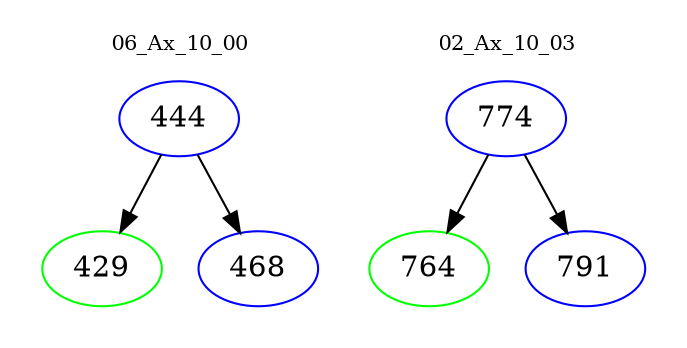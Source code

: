 digraph{
subgraph cluster_0 {
color = white
label = "06_Ax_10_00";
fontsize=10;
T0_444 [label="444", color="blue"]
T0_444 -> T0_429 [color="black"]
T0_429 [label="429", color="green"]
T0_444 -> T0_468 [color="black"]
T0_468 [label="468", color="blue"]
}
subgraph cluster_1 {
color = white
label = "02_Ax_10_03";
fontsize=10;
T1_774 [label="774", color="blue"]
T1_774 -> T1_764 [color="black"]
T1_764 [label="764", color="green"]
T1_774 -> T1_791 [color="black"]
T1_791 [label="791", color="blue"]
}
}
